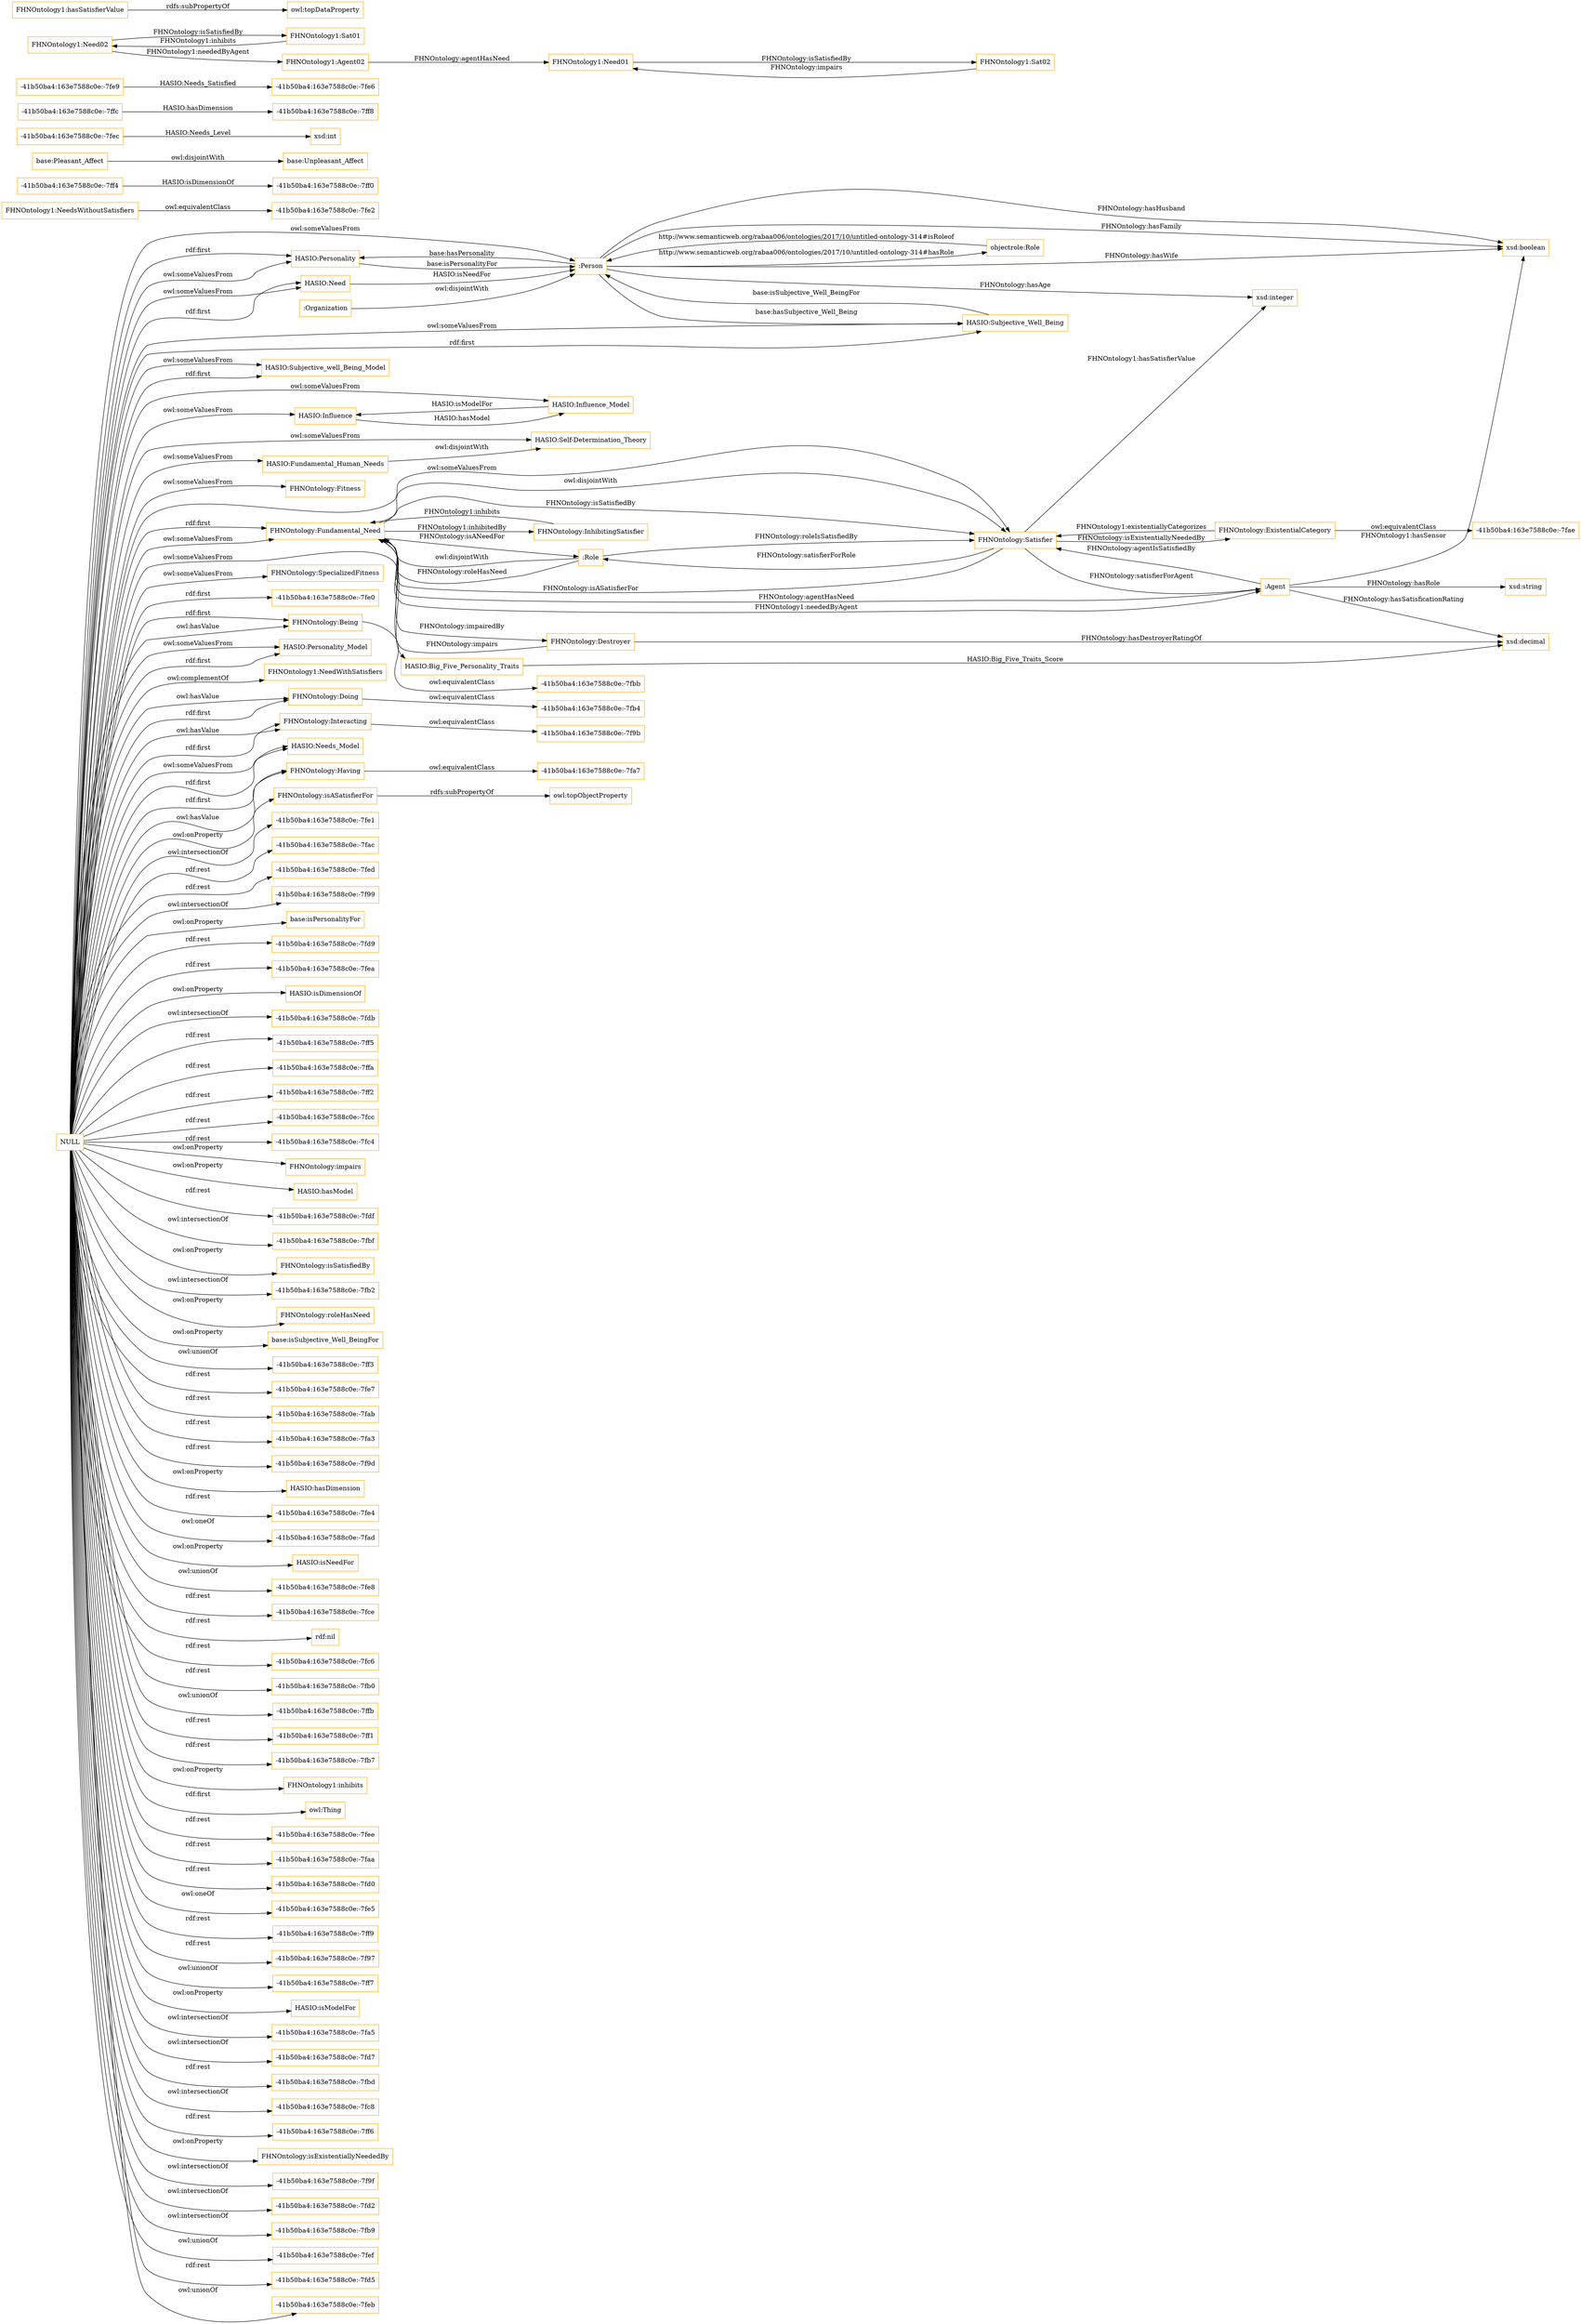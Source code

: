 digraph ar2dtool_diagram { 
rankdir=LR;
size="1501"
node [shape = rectangle, color="orange"]; "HASIO:Personality" "HASIO:Subjective_well_Being_Model" "-41b50ba4:163e7588c0e:-7fa7" "FHNOntology1:NeedsWithoutSatisfiers" "-41b50ba4:163e7588c0e:-7ff0" "-41b50ba4:163e7588c0e:-7fe2" "-41b50ba4:163e7588c0e:-7fb4" "FHNOntology:Destroyer" "-41b50ba4:163e7588c0e:-7f9b" "HASIO:Influence" ":Person" "HASIO:Fundamental_Human_Needs" "HASIO:Need" "FHNOntology:Fitness" "HASIO:Subjective_Well_Being" "HASIO:Self-Determination_Theory" "-41b50ba4:163e7588c0e:-7fbb" "FHNOntology:Fundamental_Need" "FHNOntology:SpecializedFitness" "FHNOntology:ExistentialCategory" "base:Unpleasant_Affect" "-41b50ba4:163e7588c0e:-7ff4" ":Role" "-41b50ba4:163e7588c0e:-7fe0" "FHNOntology:InhibitingSatisfier" ":Organization" "-41b50ba4:163e7588c0e:-7fec" ":Agent" "-41b50ba4:163e7588c0e:-7fae" "FHNOntology:Being" "FHNOntology:Satisfier" "HASIO:Personality_Model" "-41b50ba4:163e7588c0e:-7ffc" "FHNOntology1:NeedWithSatisfiers" "-41b50ba4:163e7588c0e:-7ff8" "base:Pleasant_Affect" "FHNOntology:Doing" "HASIO:Big_Five_Personality_Traits" "FHNOntology:Interacting" "-41b50ba4:163e7588c0e:-7fe9" "HASIO:Needs_Model" "FHNOntology:Having" "objectrole:Role" "HASIO:Influence_Model" ; /*classes style*/
	"FHNOntology:Interacting" -> "-41b50ba4:163e7588c0e:-7f9b" [ label = "owl:equivalentClass" ];
	"FHNOntology:isASatisfierFor" -> "owl:topObjectProperty" [ label = "rdfs:subPropertyOf" ];
	"FHNOntology1:Need01" -> "FHNOntology1:Sat02" [ label = "FHNOntology:isSatisfiedBy" ];
	"FHNOntology:Fundamental_Need" -> "FHNOntology:Satisfier" [ label = "owl:disjointWith" ];
	"FHNOntology:Being" -> "-41b50ba4:163e7588c0e:-7fbb" [ label = "owl:equivalentClass" ];
	"FHNOntology:Doing" -> "-41b50ba4:163e7588c0e:-7fb4" [ label = "owl:equivalentClass" ];
	":Role" -> "FHNOntology:Fundamental_Need" [ label = "owl:disjointWith" ];
	"FHNOntology1:Agent02" -> "FHNOntology1:Need01" [ label = "FHNOntology:agentHasNeed" ];
	"FHNOntology1:Sat02" -> "FHNOntology1:Need01" [ label = "FHNOntology:impairs" ];
	"FHNOntology1:NeedsWithoutSatisfiers" -> "-41b50ba4:163e7588c0e:-7fe2" [ label = "owl:equivalentClass" ];
	":Organization" -> ":Person" [ label = "owl:disjointWith" ];
	"NULL" -> "-41b50ba4:163e7588c0e:-7fe1" [ label = "owl:intersectionOf" ];
	"NULL" -> "-41b50ba4:163e7588c0e:-7fac" [ label = "rdf:rest" ];
	"NULL" -> "HASIO:Personality" [ label = "rdf:first" ];
	"NULL" -> "-41b50ba4:163e7588c0e:-7fed" [ label = "rdf:rest" ];
	"NULL" -> "-41b50ba4:163e7588c0e:-7f99" [ label = "owl:intersectionOf" ];
	"NULL" -> "HASIO:Fundamental_Human_Needs" [ label = "owl:someValuesFrom" ];
	"NULL" -> "base:isPersonalityFor" [ label = "owl:onProperty" ];
	"NULL" -> "HASIO:Needs_Model" [ label = "rdf:first" ];
	"NULL" -> "FHNOntology:Fundamental_Need" [ label = "rdf:first" ];
	"NULL" -> "-41b50ba4:163e7588c0e:-7fd9" [ label = "rdf:rest" ];
	"NULL" -> "FHNOntology:Satisfier" [ label = "owl:someValuesFrom" ];
	"NULL" -> "-41b50ba4:163e7588c0e:-7fea" [ label = "rdf:rest" ];
	"NULL" -> "HASIO:isDimensionOf" [ label = "owl:onProperty" ];
	"NULL" -> "-41b50ba4:163e7588c0e:-7fdb" [ label = "owl:intersectionOf" ];
	"NULL" -> "HASIO:Subjective_Well_Being" [ label = "rdf:first" ];
	"NULL" -> "-41b50ba4:163e7588c0e:-7ff5" [ label = "rdf:rest" ];
	"NULL" -> "HASIO:Need" [ label = "owl:someValuesFrom" ];
	"NULL" -> "-41b50ba4:163e7588c0e:-7ffa" [ label = "rdf:rest" ];
	"NULL" -> "-41b50ba4:163e7588c0e:-7ff2" [ label = "rdf:rest" ];
	"NULL" -> "-41b50ba4:163e7588c0e:-7fcc" [ label = "rdf:rest" ];
	"NULL" -> "-41b50ba4:163e7588c0e:-7fc4" [ label = "rdf:rest" ];
	"NULL" -> "HASIO:Influence" [ label = "owl:someValuesFrom" ];
	"NULL" -> "FHNOntology:impairs" [ label = "owl:onProperty" ];
	"NULL" -> "HASIO:hasModel" [ label = "owl:onProperty" ];
	"NULL" -> "-41b50ba4:163e7588c0e:-7fdf" [ label = "rdf:rest" ];
	"NULL" -> "FHNOntology:Interacting" [ label = "rdf:first" ];
	"NULL" -> "-41b50ba4:163e7588c0e:-7fbf" [ label = "owl:intersectionOf" ];
	"NULL" -> "HASIO:Personality" [ label = "owl:someValuesFrom" ];
	"NULL" -> "FHNOntology:isSatisfiedBy" [ label = "owl:onProperty" ];
	"NULL" -> "HASIO:Self-Determination_Theory" [ label = "owl:someValuesFrom" ];
	"NULL" -> "-41b50ba4:163e7588c0e:-7fb2" [ label = "owl:intersectionOf" ];
	"NULL" -> "FHNOntology:roleHasNeed" [ label = "owl:onProperty" ];
	"NULL" -> "base:isSubjective_Well_BeingFor" [ label = "owl:onProperty" ];
	"NULL" -> "-41b50ba4:163e7588c0e:-7ff3" [ label = "owl:unionOf" ];
	"NULL" -> "-41b50ba4:163e7588c0e:-7fe7" [ label = "rdf:rest" ];
	"NULL" -> "-41b50ba4:163e7588c0e:-7fab" [ label = "rdf:rest" ];
	"NULL" -> "-41b50ba4:163e7588c0e:-7fa3" [ label = "rdf:rest" ];
	"NULL" -> "-41b50ba4:163e7588c0e:-7f9d" [ label = "rdf:rest" ];
	"NULL" -> "HASIO:hasDimension" [ label = "owl:onProperty" ];
	"NULL" -> "-41b50ba4:163e7588c0e:-7fe4" [ label = "rdf:rest" ];
	"NULL" -> "-41b50ba4:163e7588c0e:-7fad" [ label = "owl:oneOf" ];
	"NULL" -> "HASIO:isNeedFor" [ label = "owl:onProperty" ];
	"NULL" -> "FHNOntology:isASatisfierFor" [ label = "owl:onProperty" ];
	"NULL" -> "FHNOntology:SpecializedFitness" [ label = "owl:someValuesFrom" ];
	"NULL" -> "HASIO:Personality_Model" [ label = "rdf:first" ];
	"NULL" -> "-41b50ba4:163e7588c0e:-7fe8" [ label = "owl:unionOf" ];
	"NULL" -> "HASIO:Personality_Model" [ label = "owl:someValuesFrom" ];
	"NULL" -> "FHNOntology:Doing" [ label = "rdf:first" ];
	"NULL" -> "HASIO:Subjective_well_Being_Model" [ label = "rdf:first" ];
	"NULL" -> "-41b50ba4:163e7588c0e:-7fce" [ label = "rdf:rest" ];
	"NULL" -> "rdf:nil" [ label = "rdf:rest" ];
	"NULL" -> "-41b50ba4:163e7588c0e:-7fc6" [ label = "rdf:rest" ];
	"NULL" -> "-41b50ba4:163e7588c0e:-7fb0" [ label = "rdf:rest" ];
	"NULL" -> "-41b50ba4:163e7588c0e:-7ffb" [ label = "owl:unionOf" ];
	"NULL" -> "-41b50ba4:163e7588c0e:-7ff1" [ label = "rdf:rest" ];
	"NULL" -> "FHNOntology:Having" [ label = "owl:hasValue" ];
	"NULL" -> "-41b50ba4:163e7588c0e:-7fb7" [ label = "rdf:rest" ];
	"NULL" -> "HASIO:Influence_Model" [ label = "owl:someValuesFrom" ];
	"NULL" -> "HASIO:Need" [ label = "rdf:first" ];
	"NULL" -> "FHNOntology1:inhibits" [ label = "owl:onProperty" ];
	"NULL" -> "owl:Thing" [ label = "rdf:first" ];
	"NULL" -> "-41b50ba4:163e7588c0e:-7fee" [ label = "rdf:rest" ];
	"NULL" -> "FHNOntology:Doing" [ label = "owl:hasValue" ];
	"NULL" -> "-41b50ba4:163e7588c0e:-7faa" [ label = "rdf:rest" ];
	"NULL" -> "-41b50ba4:163e7588c0e:-7fd0" [ label = "rdf:rest" ];
	"NULL" -> "-41b50ba4:163e7588c0e:-7fe5" [ label = "owl:oneOf" ];
	"NULL" -> "-41b50ba4:163e7588c0e:-7ff9" [ label = "rdf:rest" ];
	"NULL" -> "-41b50ba4:163e7588c0e:-7f97" [ label = "rdf:rest" ];
	"NULL" -> "-41b50ba4:163e7588c0e:-7ff7" [ label = "owl:unionOf" ];
	"NULL" -> "HASIO:isModelFor" [ label = "owl:onProperty" ];
	"NULL" -> "-41b50ba4:163e7588c0e:-7fa5" [ label = "owl:intersectionOf" ];
	"NULL" -> "-41b50ba4:163e7588c0e:-7fd7" [ label = "owl:intersectionOf" ];
	"NULL" -> "-41b50ba4:163e7588c0e:-7fbd" [ label = "rdf:rest" ];
	"NULL" -> "FHNOntology:Having" [ label = "rdf:first" ];
	"NULL" -> "FHNOntology:Being" [ label = "owl:hasValue" ];
	"NULL" -> "FHNOntology1:NeedWithSatisfiers" [ label = "owl:complementOf" ];
	"NULL" -> "FHNOntology:Fitness" [ label = "owl:someValuesFrom" ];
	"NULL" -> "HASIO:Subjective_well_Being_Model" [ label = "owl:someValuesFrom" ];
	"NULL" -> "FHNOntology:Fundamental_Need" [ label = "owl:someValuesFrom" ];
	"NULL" -> "-41b50ba4:163e7588c0e:-7fc8" [ label = "owl:intersectionOf" ];
	"NULL" -> "-41b50ba4:163e7588c0e:-7ff6" [ label = "rdf:rest" ];
	"NULL" -> "FHNOntology:isExistentiallyNeededBy" [ label = "owl:onProperty" ];
	"NULL" -> ":Person" [ label = "owl:someValuesFrom" ];
	"NULL" -> "-41b50ba4:163e7588c0e:-7f9f" [ label = "owl:intersectionOf" ];
	"NULL" -> "-41b50ba4:163e7588c0e:-7fe0" [ label = "rdf:first" ];
	"NULL" -> "FHNOntology:Interacting" [ label = "owl:hasValue" ];
	"NULL" -> "-41b50ba4:163e7588c0e:-7fd2" [ label = "owl:intersectionOf" ];
	"NULL" -> "-41b50ba4:163e7588c0e:-7fb9" [ label = "owl:intersectionOf" ];
	"NULL" -> "HASIO:Big_Five_Personality_Traits" [ label = "owl:someValuesFrom" ];
	"NULL" -> "HASIO:Needs_Model" [ label = "owl:someValuesFrom" ];
	"NULL" -> "-41b50ba4:163e7588c0e:-7fef" [ label = "owl:unionOf" ];
	"NULL" -> "-41b50ba4:163e7588c0e:-7fd5" [ label = "rdf:rest" ];
	"NULL" -> "FHNOntology:Being" [ label = "rdf:first" ];
	"NULL" -> "HASIO:Subjective_Well_Being" [ label = "owl:someValuesFrom" ];
	"NULL" -> "-41b50ba4:163e7588c0e:-7feb" [ label = "owl:unionOf" ];
	"FHNOntology:ExistentialCategory" -> "-41b50ba4:163e7588c0e:-7fae" [ label = "owl:equivalentClass" ];
	"FHNOntology1:Sat01" -> "FHNOntology1:Need02" [ label = "FHNOntology1:inhibits" ];
	"FHNOntology1:hasSatisfierValue" -> "owl:topDataProperty" [ label = "rdfs:subPropertyOf" ];
	"HASIO:Fundamental_Human_Needs" -> "HASIO:Self-Determination_Theory" [ label = "owl:disjointWith" ];
	"FHNOntology:Having" -> "-41b50ba4:163e7588c0e:-7fa7" [ label = "owl:equivalentClass" ];
	"base:Pleasant_Affect" -> "base:Unpleasant_Affect" [ label = "owl:disjointWith" ];
	"FHNOntology1:Need02" -> "FHNOntology1:Sat01" [ label = "FHNOntology:isSatisfiedBy" ];
	"FHNOntology1:Need02" -> "FHNOntology1:Agent02" [ label = "FHNOntology1:neededByAgent" ];
	"FHNOntology:Fundamental_Need" -> "FHNOntology:Satisfier" [ label = "FHNOntology:isSatisfiedBy" ];
	":Person" -> "xsd:boolean" [ label = "FHNOntology:hasFamily" ];
	":Person" -> "xsd:integer" [ label = "FHNOntology:hasAge" ];
	":Person" -> "objectrole:Role" [ label = "http://www.semanticweb.org/rabaa006/ontologies/2017/10/untitled-ontology-314#hasRole" ];
	"FHNOntology:Satisfier" -> "FHNOntology:ExistentialCategory" [ label = "FHNOntology:isExistentiallyNeededBy" ];
	":Agent" -> "FHNOntology:Fundamental_Need" [ label = "FHNOntology:agentHasNeed" ];
	"HASIO:Subjective_Well_Being" -> ":Person" [ label = "base:isSubjective_Well_BeingFor" ];
	"FHNOntology:Fundamental_Need" -> ":Agent" [ label = "FHNOntology1:neededByAgent" ];
	"FHNOntology:Satisfier" -> ":Agent" [ label = "FHNOntology:satisfierForAgent" ];
	":Agent" -> "FHNOntology:Satisfier" [ label = "FHNOntology:agentIsSatisfiedBy" ];
	"FHNOntology:Satisfier" -> "xsd:integer" [ label = "FHNOntology1:hasSatisfierValue" ];
	"FHNOntology:Destroyer" -> "xsd:decimal" [ label = "FHNOntology:hasDestroyerRatingOf" ];
	"FHNOntology:InhibitingSatisfier" -> "FHNOntology:Fundamental_Need" [ label = "FHNOntology1:inhibits" ];
	":Agent" -> "xsd:decimal" [ label = "FHNOntology:hasSatisficationRating" ];
	":Person" -> "xsd:boolean" [ label = "FHNOntology:hasWife" ];
	":Person" -> "HASIO:Subjective_Well_Being" [ label = "base:hasSubjective_Well_Being" ];
	":Agent" -> "xsd:boolean" [ label = "FHNOntology1:hasSensor" ];
	"FHNOntology:Fundamental_Need" -> "FHNOntology:Destroyer" [ label = "FHNOntology:impairedBy" ];
	"HASIO:Need" -> ":Person" [ label = "HASIO:isNeedFor" ];
	"HASIO:Big_Five_Personality_Traits" -> "xsd:decimal" [ label = "HASIO:Big_Five_Traits_Score" ];
	":Role" -> "FHNOntology:Satisfier" [ label = "FHNOntology:roleIsSatisfiedBy" ];
	":Person" -> "HASIO:Personality" [ label = "base:hasPersonality" ];
	"objectrole:Role" -> ":Person" [ label = "http://www.semanticweb.org/rabaa006/ontologies/2017/10/untitled-ontology-314#isRoleof" ];
	"-41b50ba4:163e7588c0e:-7fe9" -> "-41b50ba4:163e7588c0e:-7fe6" [ label = "HASIO:Needs_Satisfied" ];
	"FHNOntology:Satisfier" -> "FHNOntology:Fundamental_Need" [ label = "FHNOntology:isASatisfierFor" ];
	"HASIO:Personality" -> ":Person" [ label = "base:isPersonalityFor" ];
	":Role" -> "FHNOntology:Fundamental_Need" [ label = "FHNOntology:roleHasNeed" ];
	"FHNOntology:Satisfier" -> ":Role" [ label = "FHNOntology:satisfierForRole" ];
	"-41b50ba4:163e7588c0e:-7ffc" -> "-41b50ba4:163e7588c0e:-7ff8" [ label = "HASIO:hasDimension" ];
	"FHNOntology:Fundamental_Need" -> ":Role" [ label = "FHNOntology:isANeedFor" ];
	"FHNOntology:ExistentialCategory" -> "FHNOntology:Satisfier" [ label = "FHNOntology1:existentiallyCategorizes" ];
	"HASIO:Influence" -> "HASIO:Influence_Model" [ label = "HASIO:hasModel" ];
	":Person" -> "xsd:boolean" [ label = "FHNOntology:hasHusband" ];
	":Agent" -> "xsd:string" [ label = "FHNOntology:hasRole" ];
	"FHNOntology:Fundamental_Need" -> "FHNOntology:InhibitingSatisfier" [ label = "FHNOntology1:inhibitedBy" ];
	"-41b50ba4:163e7588c0e:-7ff4" -> "-41b50ba4:163e7588c0e:-7ff0" [ label = "HASIO:isDimensionOf" ];
	"HASIO:Influence_Model" -> "HASIO:Influence" [ label = "HASIO:isModelFor" ];
	"FHNOntology:Destroyer" -> "FHNOntology:Fundamental_Need" [ label = "FHNOntology:impairs" ];
	"-41b50ba4:163e7588c0e:-7fec" -> "xsd:int" [ label = "HASIO:Needs_Level" ];

}

